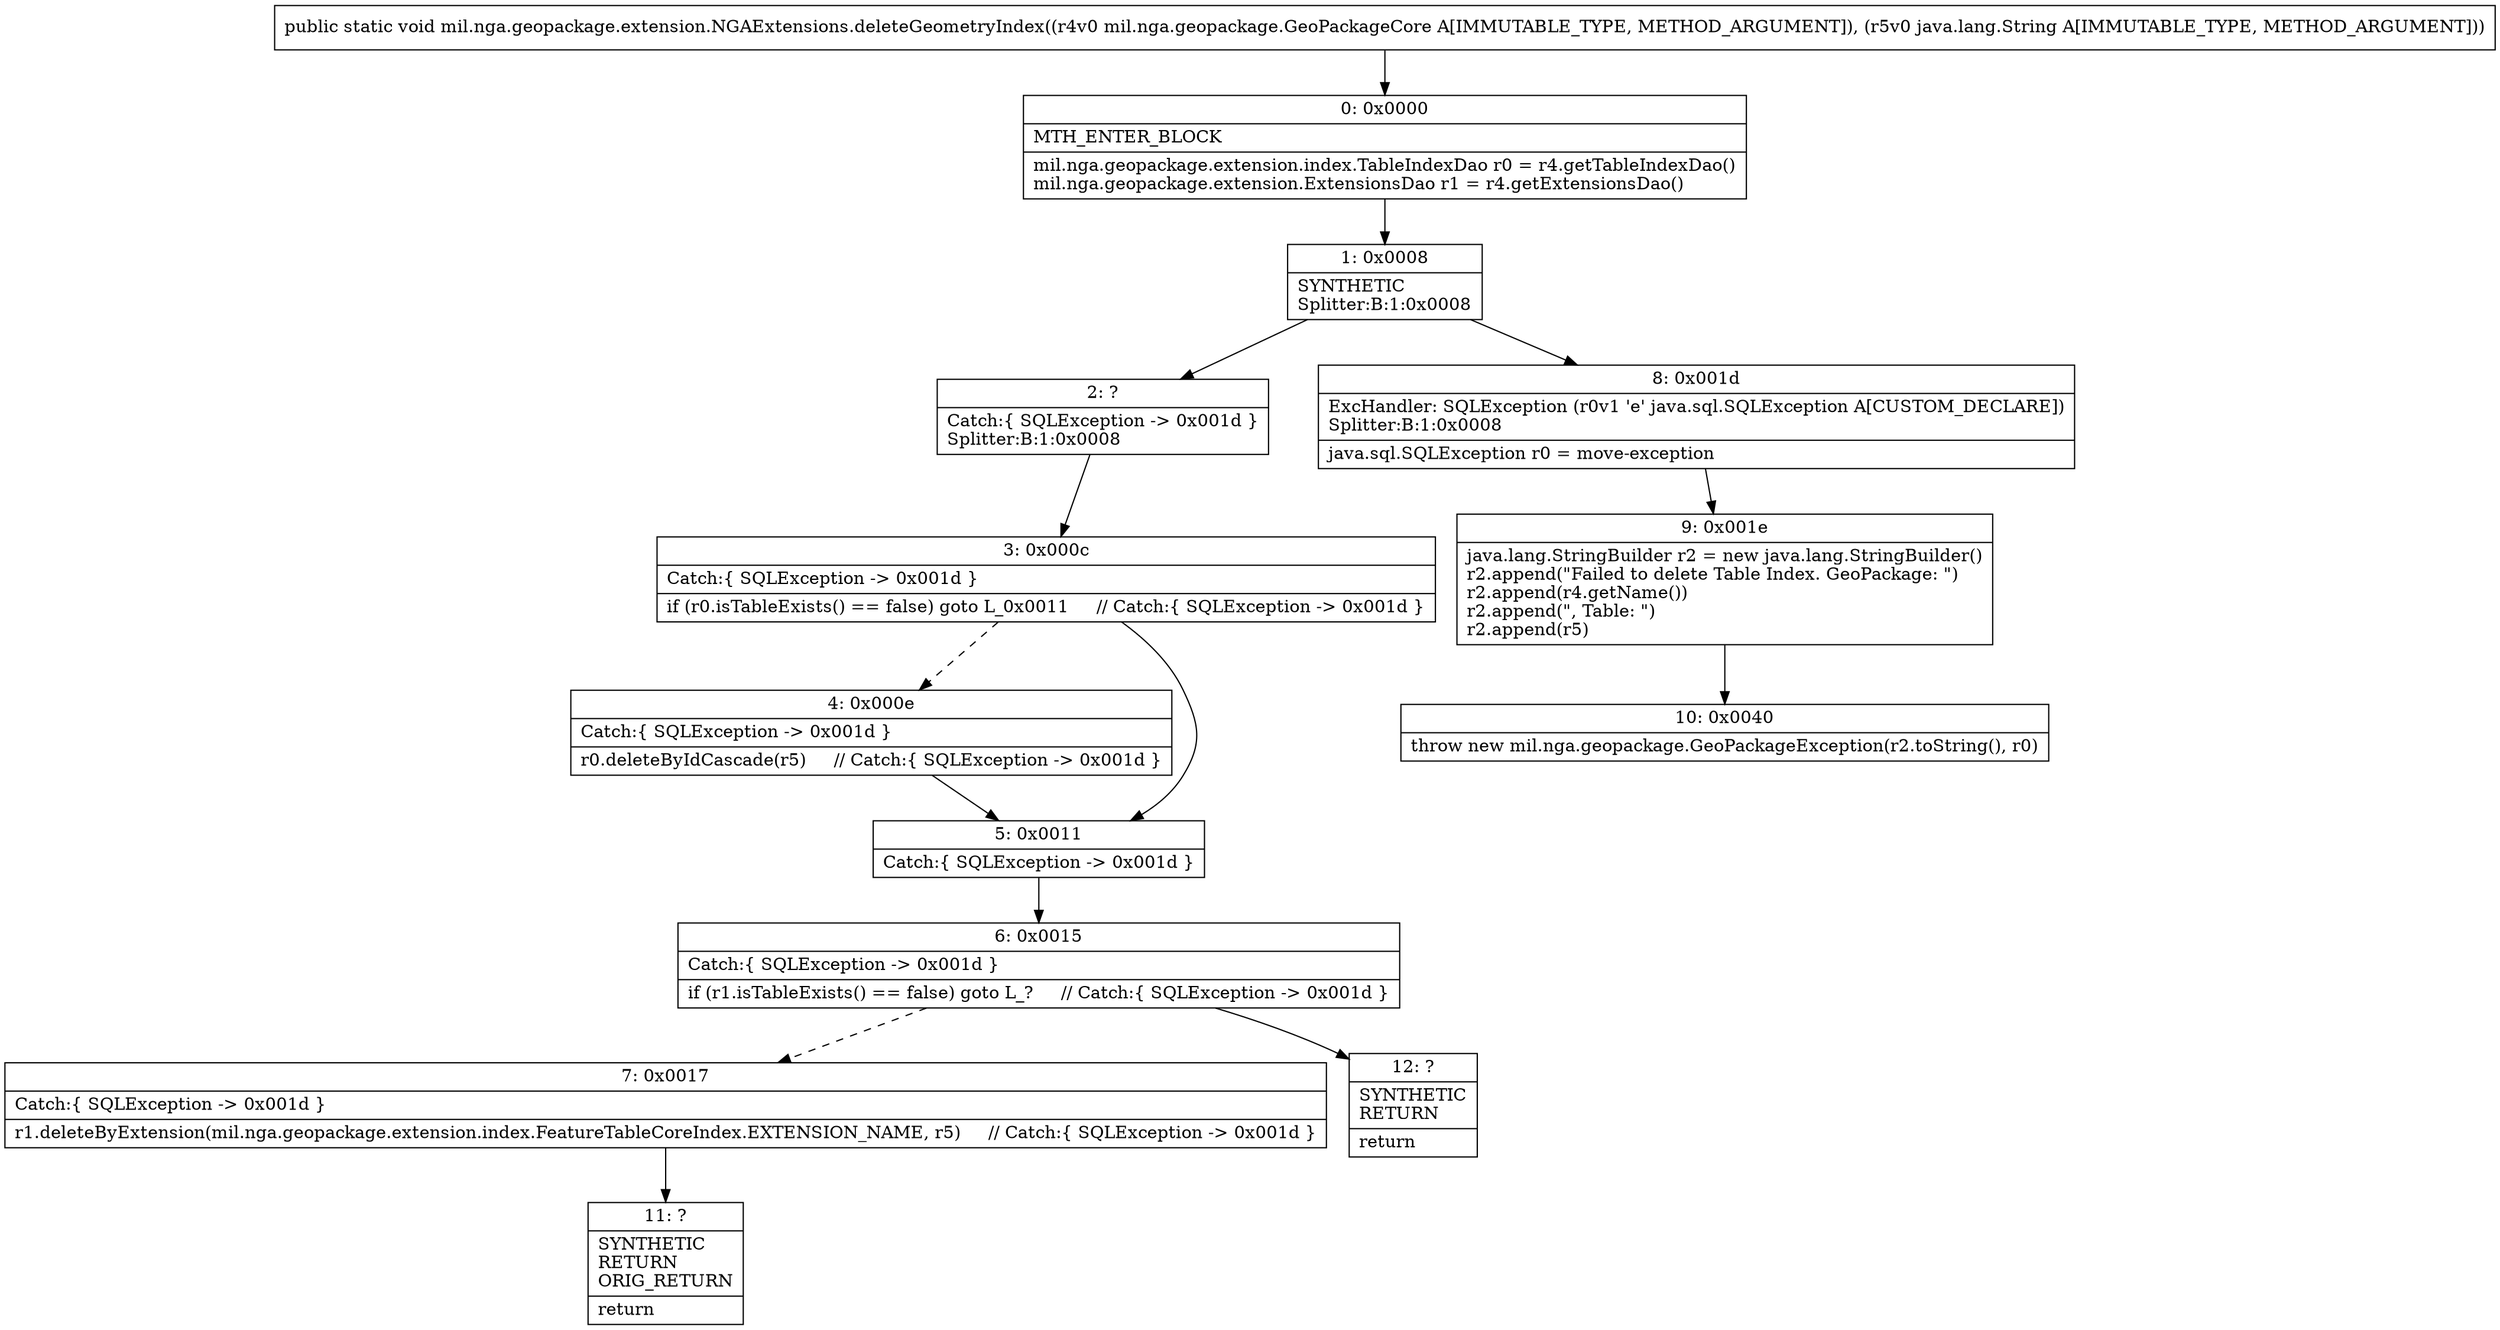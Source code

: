 digraph "CFG formil.nga.geopackage.extension.NGAExtensions.deleteGeometryIndex(Lmil\/nga\/geopackage\/GeoPackageCore;Ljava\/lang\/String;)V" {
Node_0 [shape=record,label="{0\:\ 0x0000|MTH_ENTER_BLOCK\l|mil.nga.geopackage.extension.index.TableIndexDao r0 = r4.getTableIndexDao()\lmil.nga.geopackage.extension.ExtensionsDao r1 = r4.getExtensionsDao()\l}"];
Node_1 [shape=record,label="{1\:\ 0x0008|SYNTHETIC\lSplitter:B:1:0x0008\l}"];
Node_2 [shape=record,label="{2\:\ ?|Catch:\{ SQLException \-\> 0x001d \}\lSplitter:B:1:0x0008\l}"];
Node_3 [shape=record,label="{3\:\ 0x000c|Catch:\{ SQLException \-\> 0x001d \}\l|if (r0.isTableExists() == false) goto L_0x0011     \/\/ Catch:\{ SQLException \-\> 0x001d \}\l}"];
Node_4 [shape=record,label="{4\:\ 0x000e|Catch:\{ SQLException \-\> 0x001d \}\l|r0.deleteByIdCascade(r5)     \/\/ Catch:\{ SQLException \-\> 0x001d \}\l}"];
Node_5 [shape=record,label="{5\:\ 0x0011|Catch:\{ SQLException \-\> 0x001d \}\l}"];
Node_6 [shape=record,label="{6\:\ 0x0015|Catch:\{ SQLException \-\> 0x001d \}\l|if (r1.isTableExists() == false) goto L_?     \/\/ Catch:\{ SQLException \-\> 0x001d \}\l}"];
Node_7 [shape=record,label="{7\:\ 0x0017|Catch:\{ SQLException \-\> 0x001d \}\l|r1.deleteByExtension(mil.nga.geopackage.extension.index.FeatureTableCoreIndex.EXTENSION_NAME, r5)     \/\/ Catch:\{ SQLException \-\> 0x001d \}\l}"];
Node_8 [shape=record,label="{8\:\ 0x001d|ExcHandler: SQLException (r0v1 'e' java.sql.SQLException A[CUSTOM_DECLARE])\lSplitter:B:1:0x0008\l|java.sql.SQLException r0 = move\-exception\l}"];
Node_9 [shape=record,label="{9\:\ 0x001e|java.lang.StringBuilder r2 = new java.lang.StringBuilder()\lr2.append(\"Failed to delete Table Index. GeoPackage: \")\lr2.append(r4.getName())\lr2.append(\", Table: \")\lr2.append(r5)\l}"];
Node_10 [shape=record,label="{10\:\ 0x0040|throw new mil.nga.geopackage.GeoPackageException(r2.toString(), r0)\l}"];
Node_11 [shape=record,label="{11\:\ ?|SYNTHETIC\lRETURN\lORIG_RETURN\l|return\l}"];
Node_12 [shape=record,label="{12\:\ ?|SYNTHETIC\lRETURN\l|return\l}"];
MethodNode[shape=record,label="{public static void mil.nga.geopackage.extension.NGAExtensions.deleteGeometryIndex((r4v0 mil.nga.geopackage.GeoPackageCore A[IMMUTABLE_TYPE, METHOD_ARGUMENT]), (r5v0 java.lang.String A[IMMUTABLE_TYPE, METHOD_ARGUMENT])) }"];
MethodNode -> Node_0;
Node_0 -> Node_1;
Node_1 -> Node_2;
Node_1 -> Node_8;
Node_2 -> Node_3;
Node_3 -> Node_4[style=dashed];
Node_3 -> Node_5;
Node_4 -> Node_5;
Node_5 -> Node_6;
Node_6 -> Node_7[style=dashed];
Node_6 -> Node_12;
Node_7 -> Node_11;
Node_8 -> Node_9;
Node_9 -> Node_10;
}

